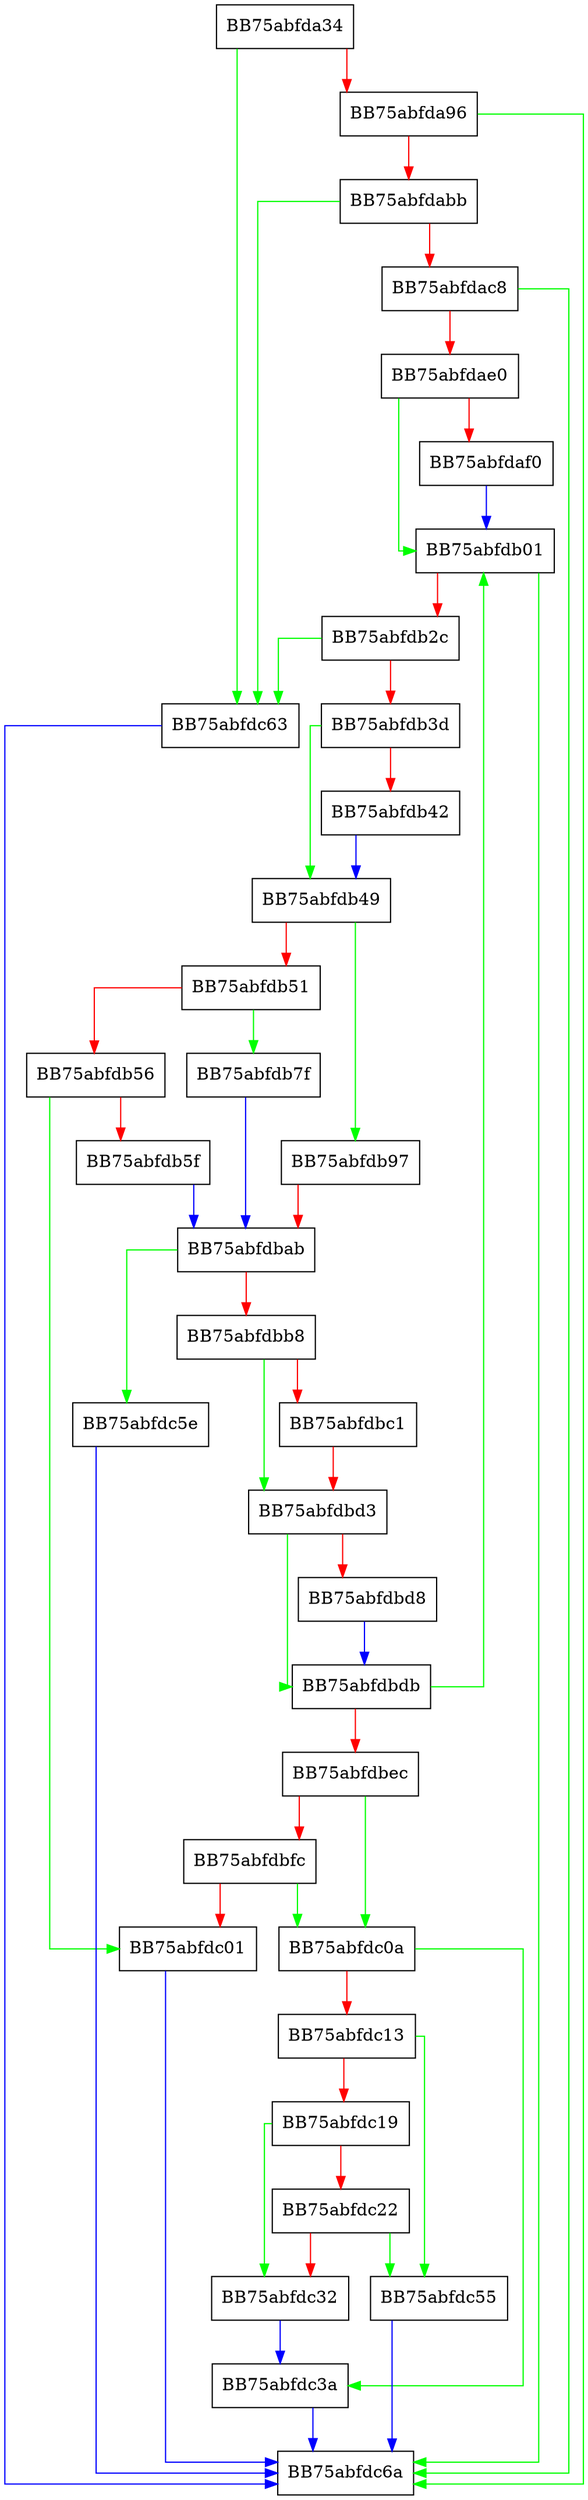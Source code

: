 digraph ZSTD_decompressFrame {
  node [shape="box"];
  graph [splines=ortho];
  BB75abfda34 -> BB75abfdc63 [color="green"];
  BB75abfda34 -> BB75abfda96 [color="red"];
  BB75abfda96 -> BB75abfdc6a [color="green"];
  BB75abfda96 -> BB75abfdabb [color="red"];
  BB75abfdabb -> BB75abfdc63 [color="green"];
  BB75abfdabb -> BB75abfdac8 [color="red"];
  BB75abfdac8 -> BB75abfdc6a [color="green"];
  BB75abfdac8 -> BB75abfdae0 [color="red"];
  BB75abfdae0 -> BB75abfdb01 [color="green"];
  BB75abfdae0 -> BB75abfdaf0 [color="red"];
  BB75abfdaf0 -> BB75abfdb01 [color="blue"];
  BB75abfdb01 -> BB75abfdc6a [color="green"];
  BB75abfdb01 -> BB75abfdb2c [color="red"];
  BB75abfdb2c -> BB75abfdc63 [color="green"];
  BB75abfdb2c -> BB75abfdb3d [color="red"];
  BB75abfdb3d -> BB75abfdb49 [color="green"];
  BB75abfdb3d -> BB75abfdb42 [color="red"];
  BB75abfdb42 -> BB75abfdb49 [color="blue"];
  BB75abfdb49 -> BB75abfdb97 [color="green"];
  BB75abfdb49 -> BB75abfdb51 [color="red"];
  BB75abfdb51 -> BB75abfdb7f [color="green"];
  BB75abfdb51 -> BB75abfdb56 [color="red"];
  BB75abfdb56 -> BB75abfdc01 [color="green"];
  BB75abfdb56 -> BB75abfdb5f [color="red"];
  BB75abfdb5f -> BB75abfdbab [color="blue"];
  BB75abfdb7f -> BB75abfdbab [color="blue"];
  BB75abfdb97 -> BB75abfdbab [color="red"];
  BB75abfdbab -> BB75abfdc5e [color="green"];
  BB75abfdbab -> BB75abfdbb8 [color="red"];
  BB75abfdbb8 -> BB75abfdbd3 [color="green"];
  BB75abfdbb8 -> BB75abfdbc1 [color="red"];
  BB75abfdbc1 -> BB75abfdbd3 [color="red"];
  BB75abfdbd3 -> BB75abfdbdb [color="green"];
  BB75abfdbd3 -> BB75abfdbd8 [color="red"];
  BB75abfdbd8 -> BB75abfdbdb [color="blue"];
  BB75abfdbdb -> BB75abfdb01 [color="green"];
  BB75abfdbdb -> BB75abfdbec [color="red"];
  BB75abfdbec -> BB75abfdc0a [color="green"];
  BB75abfdbec -> BB75abfdbfc [color="red"];
  BB75abfdbfc -> BB75abfdc0a [color="green"];
  BB75abfdbfc -> BB75abfdc01 [color="red"];
  BB75abfdc01 -> BB75abfdc6a [color="blue"];
  BB75abfdc0a -> BB75abfdc3a [color="green"];
  BB75abfdc0a -> BB75abfdc13 [color="red"];
  BB75abfdc13 -> BB75abfdc55 [color="green"];
  BB75abfdc13 -> BB75abfdc19 [color="red"];
  BB75abfdc19 -> BB75abfdc32 [color="green"];
  BB75abfdc19 -> BB75abfdc22 [color="red"];
  BB75abfdc22 -> BB75abfdc55 [color="green"];
  BB75abfdc22 -> BB75abfdc32 [color="red"];
  BB75abfdc32 -> BB75abfdc3a [color="blue"];
  BB75abfdc3a -> BB75abfdc6a [color="blue"];
  BB75abfdc55 -> BB75abfdc6a [color="blue"];
  BB75abfdc5e -> BB75abfdc6a [color="blue"];
  BB75abfdc63 -> BB75abfdc6a [color="blue"];
}